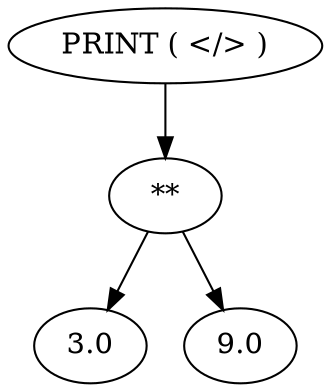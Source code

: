 digraph AST {
	3.0 [label=3.0]
	9.0 [label=9.0]
	"BinOp(**, 3.0, 9.0)" [label="**"]
	"Print(BinOp(**, 3.0, 9.0))" [label="PRINT ( </> )"]
	"BinOp(**, 3.0, 9.0)" -> 3.0
	"BinOp(**, 3.0, 9.0)" -> 9.0
	"Print(BinOp(**, 3.0, 9.0))" -> "BinOp(**, 3.0, 9.0)"
}
